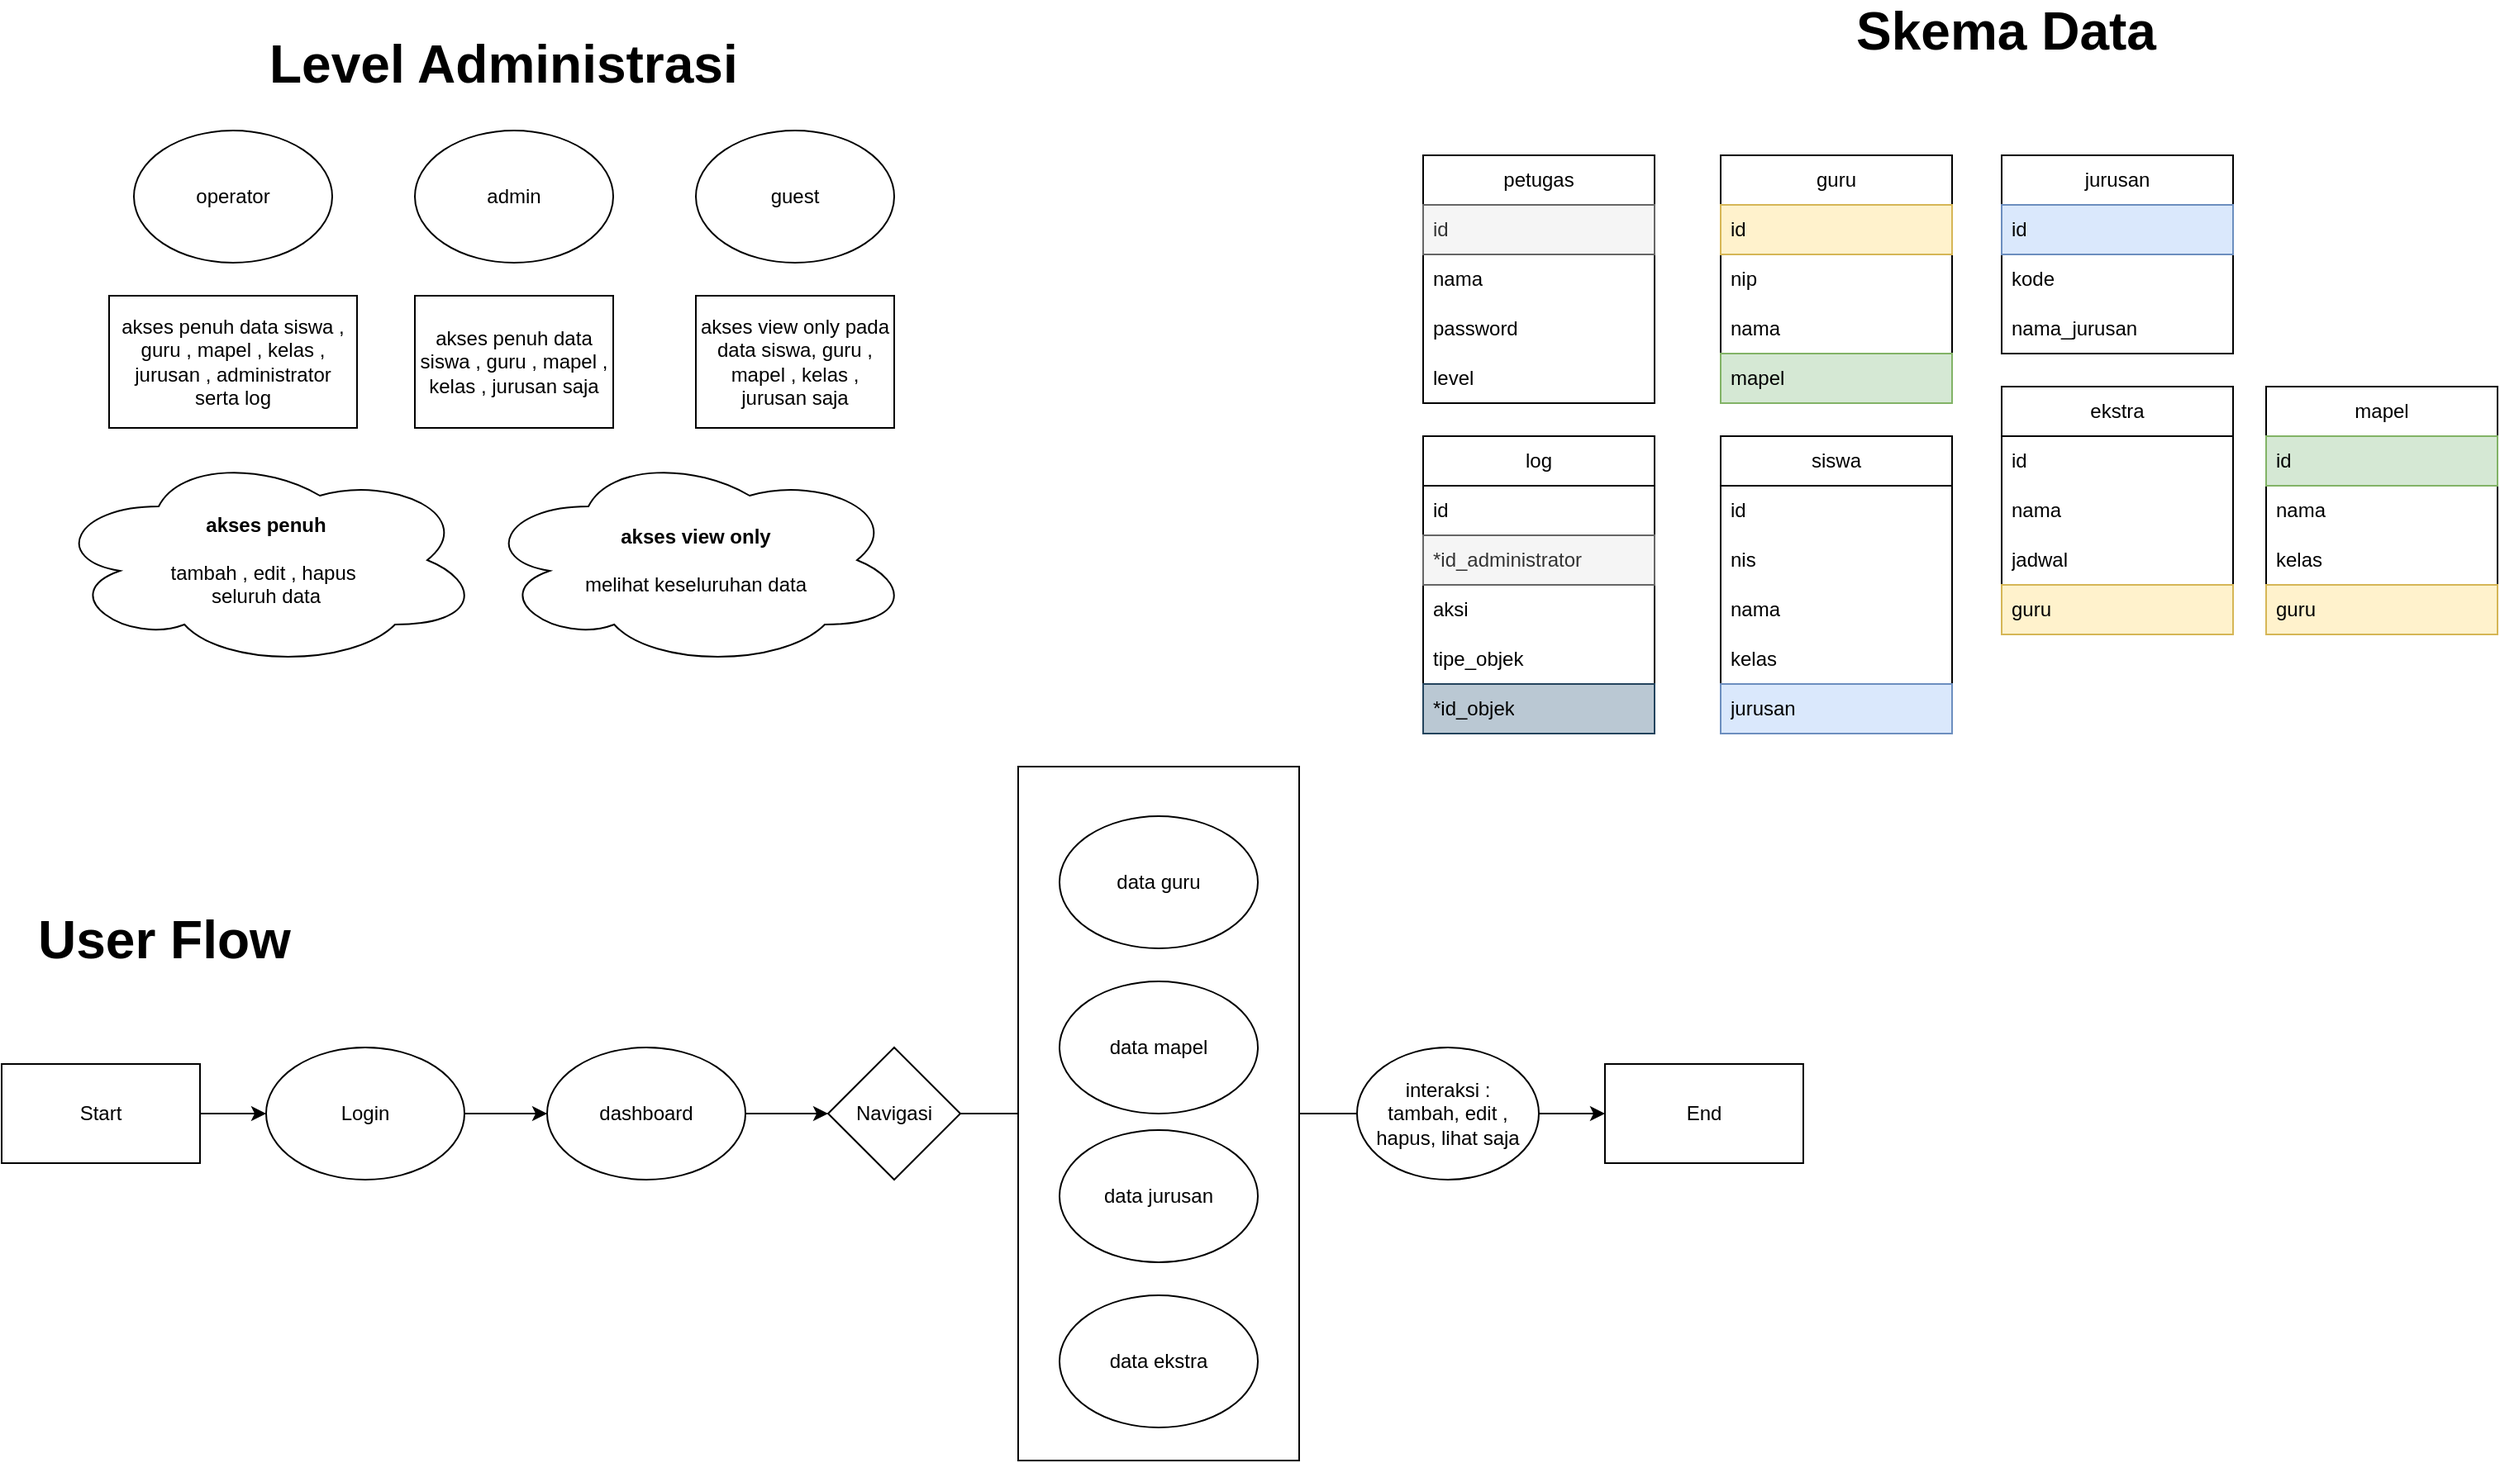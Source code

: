 <mxfile>
    <diagram id="wuUynrhXMGfQqU2JBYBd" name="Page-1">
        <mxGraphModel dx="1803" dy="654" grid="1" gridSize="10" guides="1" tooltips="1" connect="1" arrows="1" fold="1" page="1" pageScale="1" pageWidth="850" pageHeight="1100" math="0" shadow="0">
            <root>
                <mxCell id="0"/>
                <mxCell id="1" parent="0"/>
                <mxCell id="177" value="" style="rounded=0;whiteSpace=wrap;html=1;" parent="1" vertex="1">
                    <mxGeometry x="-115" y="520" width="170" height="420" as="geometry"/>
                </mxCell>
                <mxCell id="59" value="petugas" style="swimlane;fontStyle=0;childLayout=stackLayout;horizontal=1;startSize=30;horizontalStack=0;resizeParent=1;resizeParentMax=0;resizeLast=0;collapsible=1;marginBottom=0;whiteSpace=wrap;html=1;" parent="1" vertex="1">
                    <mxGeometry x="130" y="150" width="140" height="150" as="geometry">
                        <mxRectangle x="280" y="180" width="70" height="30" as="alternateBounds"/>
                    </mxGeometry>
                </mxCell>
                <mxCell id="60" value="id" style="text;strokeColor=#666666;fillColor=#f5f5f5;align=left;verticalAlign=middle;spacingLeft=4;spacingRight=4;overflow=hidden;points=[[0,0.5],[1,0.5]];portConstraint=eastwest;rotatable=0;whiteSpace=wrap;html=1;fontColor=#333333;" parent="59" vertex="1">
                    <mxGeometry y="30" width="140" height="30" as="geometry"/>
                </mxCell>
                <mxCell id="61" value="nama" style="text;strokeColor=none;fillColor=none;align=left;verticalAlign=middle;spacingLeft=4;spacingRight=4;overflow=hidden;points=[[0,0.5],[1,0.5]];portConstraint=eastwest;rotatable=0;whiteSpace=wrap;html=1;" parent="59" vertex="1">
                    <mxGeometry y="60" width="140" height="30" as="geometry"/>
                </mxCell>
                <mxCell id="62" value="password" style="text;strokeColor=none;fillColor=none;align=left;verticalAlign=middle;spacingLeft=4;spacingRight=4;overflow=hidden;points=[[0,0.5],[1,0.5]];portConstraint=eastwest;rotatable=0;whiteSpace=wrap;html=1;" parent="59" vertex="1">
                    <mxGeometry y="90" width="140" height="30" as="geometry"/>
                </mxCell>
                <mxCell id="63" value="level" style="text;strokeColor=none;fillColor=none;align=left;verticalAlign=middle;spacingLeft=4;spacingRight=4;overflow=hidden;points=[[0,0.5],[1,0.5]];portConstraint=eastwest;rotatable=0;whiteSpace=wrap;html=1;" parent="59" vertex="1">
                    <mxGeometry y="120" width="140" height="30" as="geometry"/>
                </mxCell>
                <mxCell id="72" value="&lt;span style=&quot;color: rgb(0, 0, 0);&quot;&gt;akses penuh data siswa , guru , mapel , kelas , jurusan saja&lt;/span&gt;" style="rounded=0;whiteSpace=wrap;html=1;" parent="1" vertex="1">
                    <mxGeometry x="-480" y="235" width="120" height="80" as="geometry"/>
                </mxCell>
                <mxCell id="73" value="akses penuh data siswa , guru , mapel , kelas , jurusan , administrator serta log" style="rounded=0;whiteSpace=wrap;html=1;" parent="1" vertex="1">
                    <mxGeometry x="-665" y="235" width="150" height="80" as="geometry"/>
                </mxCell>
                <mxCell id="75" value="&lt;span style=&quot;color: rgb(0, 0, 0);&quot;&gt;operator&lt;/span&gt;" style="ellipse;whiteSpace=wrap;html=1;" parent="1" vertex="1">
                    <mxGeometry x="-650" y="135" width="120" height="80" as="geometry"/>
                </mxCell>
                <mxCell id="77" value="log" style="swimlane;fontStyle=0;childLayout=stackLayout;horizontal=1;startSize=30;horizontalStack=0;resizeParent=1;resizeParentMax=0;resizeLast=0;collapsible=1;marginBottom=0;whiteSpace=wrap;html=1;" parent="1" vertex="1">
                    <mxGeometry x="130" y="320" width="140" height="180" as="geometry">
                        <mxRectangle x="280" y="180" width="70" height="30" as="alternateBounds"/>
                    </mxGeometry>
                </mxCell>
                <mxCell id="78" value="id" style="text;strokeColor=none;fillColor=none;align=left;verticalAlign=middle;spacingLeft=4;spacingRight=4;overflow=hidden;points=[[0,0.5],[1,0.5]];portConstraint=eastwest;rotatable=0;whiteSpace=wrap;html=1;" parent="77" vertex="1">
                    <mxGeometry y="30" width="140" height="30" as="geometry"/>
                </mxCell>
                <mxCell id="79" value="*id_administrator" style="text;strokeColor=#666666;fillColor=#f5f5f5;align=left;verticalAlign=middle;spacingLeft=4;spacingRight=4;overflow=hidden;points=[[0,0.5],[1,0.5]];portConstraint=eastwest;rotatable=0;whiteSpace=wrap;html=1;fontColor=#333333;" parent="77" vertex="1">
                    <mxGeometry y="60" width="140" height="30" as="geometry"/>
                </mxCell>
                <mxCell id="80" value="aksi" style="text;strokeColor=none;fillColor=none;align=left;verticalAlign=middle;spacingLeft=4;spacingRight=4;overflow=hidden;points=[[0,0.5],[1,0.5]];portConstraint=eastwest;rotatable=0;whiteSpace=wrap;html=1;" parent="77" vertex="1">
                    <mxGeometry y="90" width="140" height="30" as="geometry"/>
                </mxCell>
                <mxCell id="81" value="tipe_objek" style="text;strokeColor=none;fillColor=none;align=left;verticalAlign=middle;spacingLeft=4;spacingRight=4;overflow=hidden;points=[[0,0.5],[1,0.5]];portConstraint=eastwest;rotatable=0;whiteSpace=wrap;html=1;" parent="77" vertex="1">
                    <mxGeometry y="120" width="140" height="30" as="geometry"/>
                </mxCell>
                <mxCell id="82" value="*id_objek" style="text;strokeColor=#23445d;fillColor=#bac8d3;align=left;verticalAlign=middle;spacingLeft=4;spacingRight=4;overflow=hidden;points=[[0,0.5],[1,0.5]];portConstraint=eastwest;rotatable=0;whiteSpace=wrap;html=1;" parent="77" vertex="1">
                    <mxGeometry y="150" width="140" height="30" as="geometry"/>
                </mxCell>
                <mxCell id="84" value="admin" style="ellipse;whiteSpace=wrap;html=1;" parent="1" vertex="1">
                    <mxGeometry x="-480" y="135" width="120" height="80" as="geometry"/>
                </mxCell>
                <mxCell id="85" value="guest" style="ellipse;whiteSpace=wrap;html=1;" parent="1" vertex="1">
                    <mxGeometry x="-310" y="135" width="120" height="80" as="geometry"/>
                </mxCell>
                <mxCell id="88" value="akses view only pada data siswa, guru , mapel , kelas , jurusan saja" style="rounded=0;whiteSpace=wrap;html=1;" parent="1" vertex="1">
                    <mxGeometry x="-310" y="235" width="120" height="80" as="geometry"/>
                </mxCell>
                <mxCell id="96" value="&lt;b&gt;akses penuh&lt;/b&gt;&lt;div&gt;&lt;br&gt;&lt;/div&gt;&lt;div&gt;tambah , edit , hapus&amp;nbsp;&lt;/div&gt;&lt;div&gt;seluruh data&lt;/div&gt;" style="ellipse;shape=cloud;whiteSpace=wrap;html=1;" parent="1" vertex="1">
                    <mxGeometry x="-700" y="330" width="260" height="130" as="geometry"/>
                </mxCell>
                <mxCell id="97" value="&lt;b&gt;akses view only&lt;/b&gt;&lt;div&gt;&lt;br&gt;&lt;/div&gt;&lt;div&gt;melihat keseluruhan data&lt;/div&gt;" style="ellipse;shape=cloud;whiteSpace=wrap;html=1;" parent="1" vertex="1">
                    <mxGeometry x="-440" y="330" width="260" height="130" as="geometry"/>
                </mxCell>
                <mxCell id="98" value="Level Administrasi" style="text;html=1;align=left;verticalAlign=middle;whiteSpace=wrap;rounded=0;fontStyle=1;fontSize=32;" parent="1" vertex="1">
                    <mxGeometry x="-570" y="80" width="300" height="30" as="geometry"/>
                </mxCell>
                <mxCell id="100" value="Skema Data" style="text;html=1;align=left;verticalAlign=middle;whiteSpace=wrap;rounded=0;fontStyle=1;fontSize=32;" parent="1" vertex="1">
                    <mxGeometry x="390" y="60" width="300" height="30" as="geometry"/>
                </mxCell>
                <mxCell id="105" value="guru" style="swimlane;fontStyle=0;childLayout=stackLayout;horizontal=1;startSize=30;horizontalStack=0;resizeParent=1;resizeParentMax=0;resizeLast=0;collapsible=1;marginBottom=0;whiteSpace=wrap;html=1;" parent="1" vertex="1">
                    <mxGeometry x="310" y="150" width="140" height="150" as="geometry">
                        <mxRectangle x="280" y="180" width="70" height="30" as="alternateBounds"/>
                    </mxGeometry>
                </mxCell>
                <mxCell id="106" value="id" style="text;align=left;verticalAlign=middle;spacingLeft=4;spacingRight=4;overflow=hidden;points=[[0,0.5],[1,0.5]];portConstraint=eastwest;rotatable=0;whiteSpace=wrap;html=1;fillColor=#fff2cc;strokeColor=#d6b656;" parent="105" vertex="1">
                    <mxGeometry y="30" width="140" height="30" as="geometry"/>
                </mxCell>
                <mxCell id="107" value="nip" style="text;strokeColor=none;fillColor=none;align=left;verticalAlign=middle;spacingLeft=4;spacingRight=4;overflow=hidden;points=[[0,0.5],[1,0.5]];portConstraint=eastwest;rotatable=0;whiteSpace=wrap;html=1;" parent="105" vertex="1">
                    <mxGeometry y="60" width="140" height="30" as="geometry"/>
                </mxCell>
                <mxCell id="108" value="nama" style="text;strokeColor=none;fillColor=none;align=left;verticalAlign=middle;spacingLeft=4;spacingRight=4;overflow=hidden;points=[[0,0.5],[1,0.5]];portConstraint=eastwest;rotatable=0;whiteSpace=wrap;html=1;" parent="105" vertex="1">
                    <mxGeometry y="90" width="140" height="30" as="geometry"/>
                </mxCell>
                <mxCell id="109" value="mapel" style="text;strokeColor=#82b366;fillColor=#d5e8d4;align=left;verticalAlign=middle;spacingLeft=4;spacingRight=4;overflow=hidden;points=[[0,0.5],[1,0.5]];portConstraint=eastwest;rotatable=0;whiteSpace=wrap;html=1;" parent="105" vertex="1">
                    <mxGeometry y="120" width="140" height="30" as="geometry"/>
                </mxCell>
                <mxCell id="110" value="jurusan" style="swimlane;fontStyle=0;childLayout=stackLayout;horizontal=1;startSize=30;horizontalStack=0;resizeParent=1;resizeParentMax=0;resizeLast=0;collapsible=1;marginBottom=0;whiteSpace=wrap;html=1;" parent="1" vertex="1">
                    <mxGeometry x="480" y="150" width="140" height="120" as="geometry">
                        <mxRectangle x="280" y="180" width="70" height="30" as="alternateBounds"/>
                    </mxGeometry>
                </mxCell>
                <mxCell id="111" value="id" style="text;align=left;verticalAlign=middle;spacingLeft=4;spacingRight=4;overflow=hidden;points=[[0,0.5],[1,0.5]];portConstraint=eastwest;rotatable=0;whiteSpace=wrap;html=1;fillColor=#dae8fc;strokeColor=#6c8ebf;" parent="110" vertex="1">
                    <mxGeometry y="30" width="140" height="30" as="geometry"/>
                </mxCell>
                <mxCell id="112" value="kode" style="text;strokeColor=none;fillColor=none;align=left;verticalAlign=middle;spacingLeft=4;spacingRight=4;overflow=hidden;points=[[0,0.5],[1,0.5]];portConstraint=eastwest;rotatable=0;whiteSpace=wrap;html=1;" parent="110" vertex="1">
                    <mxGeometry y="60" width="140" height="30" as="geometry"/>
                </mxCell>
                <mxCell id="113" value="nama_jurusan" style="text;strokeColor=none;fillColor=none;align=left;verticalAlign=middle;spacingLeft=4;spacingRight=4;overflow=hidden;points=[[0,0.5],[1,0.5]];portConstraint=eastwest;rotatable=0;whiteSpace=wrap;html=1;" parent="110" vertex="1">
                    <mxGeometry y="90" width="140" height="30" as="geometry"/>
                </mxCell>
                <mxCell id="119" value="siswa" style="swimlane;fontStyle=0;childLayout=stackLayout;horizontal=1;startSize=30;horizontalStack=0;resizeParent=1;resizeParentMax=0;resizeLast=0;collapsible=1;marginBottom=0;whiteSpace=wrap;html=1;" parent="1" vertex="1">
                    <mxGeometry x="310" y="320" width="140" height="180" as="geometry">
                        <mxRectangle x="280" y="180" width="70" height="30" as="alternateBounds"/>
                    </mxGeometry>
                </mxCell>
                <mxCell id="120" value="id" style="text;align=left;verticalAlign=middle;spacingLeft=4;spacingRight=4;overflow=hidden;points=[[0,0.5],[1,0.5]];portConstraint=eastwest;rotatable=0;whiteSpace=wrap;html=1;" parent="119" vertex="1">
                    <mxGeometry y="30" width="140" height="30" as="geometry"/>
                </mxCell>
                <mxCell id="121" value="nis" style="text;strokeColor=none;fillColor=none;align=left;verticalAlign=middle;spacingLeft=4;spacingRight=4;overflow=hidden;points=[[0,0.5],[1,0.5]];portConstraint=eastwest;rotatable=0;whiteSpace=wrap;html=1;" parent="119" vertex="1">
                    <mxGeometry y="60" width="140" height="30" as="geometry"/>
                </mxCell>
                <mxCell id="122" value="nama" style="text;strokeColor=none;fillColor=none;align=left;verticalAlign=middle;spacingLeft=4;spacingRight=4;overflow=hidden;points=[[0,0.5],[1,0.5]];portConstraint=eastwest;rotatable=0;whiteSpace=wrap;html=1;" parent="119" vertex="1">
                    <mxGeometry y="90" width="140" height="30" as="geometry"/>
                </mxCell>
                <mxCell id="123" value="kelas" style="text;strokeColor=none;fillColor=none;align=left;verticalAlign=middle;spacingLeft=4;spacingRight=4;overflow=hidden;points=[[0,0.5],[1,0.5]];portConstraint=eastwest;rotatable=0;whiteSpace=wrap;html=1;" parent="119" vertex="1">
                    <mxGeometry y="120" width="140" height="30" as="geometry"/>
                </mxCell>
                <mxCell id="124" value="jurusan" style="text;strokeColor=#6c8ebf;fillColor=#dae8fc;align=left;verticalAlign=middle;spacingLeft=4;spacingRight=4;overflow=hidden;points=[[0,0.5],[1,0.5]];portConstraint=eastwest;rotatable=0;whiteSpace=wrap;html=1;" parent="119" vertex="1">
                    <mxGeometry y="150" width="140" height="30" as="geometry"/>
                </mxCell>
                <mxCell id="126" value="mapel" style="swimlane;fontStyle=0;childLayout=stackLayout;horizontal=1;startSize=30;horizontalStack=0;resizeParent=1;resizeParentMax=0;resizeLast=0;collapsible=1;marginBottom=0;whiteSpace=wrap;html=1;" parent="1" vertex="1">
                    <mxGeometry x="640" y="290" width="140" height="150" as="geometry">
                        <mxRectangle x="280" y="180" width="70" height="30" as="alternateBounds"/>
                    </mxGeometry>
                </mxCell>
                <mxCell id="127" value="id" style="text;align=left;verticalAlign=middle;spacingLeft=4;spacingRight=4;overflow=hidden;points=[[0,0.5],[1,0.5]];portConstraint=eastwest;rotatable=0;whiteSpace=wrap;html=1;fillColor=#d5e8d4;strokeColor=#82b366;" parent="126" vertex="1">
                    <mxGeometry y="30" width="140" height="30" as="geometry"/>
                </mxCell>
                <mxCell id="128" value="nama" style="text;strokeColor=none;fillColor=none;align=left;verticalAlign=middle;spacingLeft=4;spacingRight=4;overflow=hidden;points=[[0,0.5],[1,0.5]];portConstraint=eastwest;rotatable=0;whiteSpace=wrap;html=1;" parent="126" vertex="1">
                    <mxGeometry y="60" width="140" height="30" as="geometry"/>
                </mxCell>
                <mxCell id="129" value="kelas" style="text;strokeColor=none;fillColor=none;align=left;verticalAlign=middle;spacingLeft=4;spacingRight=4;overflow=hidden;points=[[0,0.5],[1,0.5]];portConstraint=eastwest;rotatable=0;whiteSpace=wrap;html=1;" parent="126" vertex="1">
                    <mxGeometry y="90" width="140" height="30" as="geometry"/>
                </mxCell>
                <mxCell id="130" value="guru" style="text;strokeColor=#d6b656;fillColor=#fff2cc;align=left;verticalAlign=middle;spacingLeft=4;spacingRight=4;overflow=hidden;points=[[0,0.5],[1,0.5]];portConstraint=eastwest;rotatable=0;whiteSpace=wrap;html=1;" parent="126" vertex="1">
                    <mxGeometry y="120" width="140" height="30" as="geometry"/>
                </mxCell>
                <mxCell id="132" value="ekstra" style="swimlane;fontStyle=0;childLayout=stackLayout;horizontal=1;startSize=30;horizontalStack=0;resizeParent=1;resizeParentMax=0;resizeLast=0;collapsible=1;marginBottom=0;whiteSpace=wrap;html=1;" parent="1" vertex="1">
                    <mxGeometry x="480" y="290" width="140" height="150" as="geometry">
                        <mxRectangle x="280" y="180" width="70" height="30" as="alternateBounds"/>
                    </mxGeometry>
                </mxCell>
                <mxCell id="133" value="id" style="text;align=left;verticalAlign=middle;spacingLeft=4;spacingRight=4;overflow=hidden;points=[[0,0.5],[1,0.5]];portConstraint=eastwest;rotatable=0;whiteSpace=wrap;html=1;" parent="132" vertex="1">
                    <mxGeometry y="30" width="140" height="30" as="geometry"/>
                </mxCell>
                <mxCell id="134" value="nama" style="text;strokeColor=none;fillColor=none;align=left;verticalAlign=middle;spacingLeft=4;spacingRight=4;overflow=hidden;points=[[0,0.5],[1,0.5]];portConstraint=eastwest;rotatable=0;whiteSpace=wrap;html=1;" parent="132" vertex="1">
                    <mxGeometry y="60" width="140" height="30" as="geometry"/>
                </mxCell>
                <mxCell id="135" value="jadwal" style="text;strokeColor=none;fillColor=none;align=left;verticalAlign=middle;spacingLeft=4;spacingRight=4;overflow=hidden;points=[[0,0.5],[1,0.5]];portConstraint=eastwest;rotatable=0;whiteSpace=wrap;html=1;" parent="132" vertex="1">
                    <mxGeometry y="90" width="140" height="30" as="geometry"/>
                </mxCell>
                <mxCell id="136" value="guru" style="text;strokeColor=#d6b656;fillColor=#fff2cc;align=left;verticalAlign=middle;spacingLeft=4;spacingRight=4;overflow=hidden;points=[[0,0.5],[1,0.5]];portConstraint=eastwest;rotatable=0;whiteSpace=wrap;html=1;" parent="132" vertex="1">
                    <mxGeometry y="120" width="140" height="30" as="geometry"/>
                </mxCell>
                <mxCell id="139" value="User Flow" style="text;html=1;align=left;verticalAlign=middle;whiteSpace=wrap;rounded=0;fontStyle=1;fontSize=32;" parent="1" vertex="1">
                    <mxGeometry x="-710" y="610" width="300" height="30" as="geometry"/>
                </mxCell>
                <mxCell id="160" value="" style="edgeStyle=none;html=1;" parent="1" source="142" target="143" edge="1">
                    <mxGeometry relative="1" as="geometry"/>
                </mxCell>
                <mxCell id="142" value="Start" style="rounded=0;whiteSpace=wrap;html=1;" parent="1" vertex="1">
                    <mxGeometry x="-730" y="700" width="120" height="60" as="geometry"/>
                </mxCell>
                <mxCell id="161" value="" style="edgeStyle=none;html=1;" parent="1" source="143" edge="1">
                    <mxGeometry relative="1" as="geometry">
                        <mxPoint x="-400" y="730.0" as="targetPoint"/>
                    </mxGeometry>
                </mxCell>
                <mxCell id="143" value="Login" style="ellipse;whiteSpace=wrap;html=1;" parent="1" vertex="1">
                    <mxGeometry x="-570" y="690" width="120" height="80" as="geometry"/>
                </mxCell>
                <mxCell id="174" value="" style="edgeStyle=none;html=1;" parent="1" source="149" target="164" edge="1">
                    <mxGeometry relative="1" as="geometry"/>
                </mxCell>
                <mxCell id="149" value="dashboard" style="ellipse;whiteSpace=wrap;html=1;" parent="1" vertex="1">
                    <mxGeometry x="-400" y="690" width="120" height="80" as="geometry"/>
                </mxCell>
                <mxCell id="153" value="data guru" style="ellipse;whiteSpace=wrap;html=1;" parent="1" vertex="1">
                    <mxGeometry x="-90" y="550" width="120" height="80" as="geometry"/>
                </mxCell>
                <mxCell id="155" value="data mapel" style="ellipse;whiteSpace=wrap;html=1;" parent="1" vertex="1">
                    <mxGeometry x="-90" y="650" width="120" height="80" as="geometry"/>
                </mxCell>
                <mxCell id="156" value="data jurusan" style="ellipse;whiteSpace=wrap;html=1;" parent="1" vertex="1">
                    <mxGeometry x="-90" y="740" width="120" height="80" as="geometry"/>
                </mxCell>
                <mxCell id="157" value="data ekstra" style="ellipse;whiteSpace=wrap;html=1;" parent="1" vertex="1">
                    <mxGeometry x="-90" y="840" width="120" height="80" as="geometry"/>
                </mxCell>
                <mxCell id="175" value="" style="edgeStyle=none;html=1;" parent="1" source="158" target="159" edge="1">
                    <mxGeometry relative="1" as="geometry"/>
                </mxCell>
                <mxCell id="158" value="interaksi :&lt;div&gt;tambah, edit , hapus, lihat saja&lt;/div&gt;" style="ellipse;whiteSpace=wrap;html=1;" parent="1" vertex="1">
                    <mxGeometry x="90" y="690" width="110" height="80" as="geometry"/>
                </mxCell>
                <mxCell id="159" value="End" style="rounded=0;whiteSpace=wrap;html=1;" parent="1" vertex="1">
                    <mxGeometry x="240" y="700" width="120" height="60" as="geometry"/>
                </mxCell>
                <mxCell id="164" value="Navigasi" style="rhombus;whiteSpace=wrap;html=1;" parent="1" vertex="1">
                    <mxGeometry x="-230" y="690" width="80" height="80" as="geometry"/>
                </mxCell>
                <mxCell id="180" value="" style="endArrow=none;html=1;exitX=1;exitY=0.5;exitDx=0;exitDy=0;" parent="1" source="164" target="177" edge="1">
                    <mxGeometry width="50" height="50" relative="1" as="geometry">
                        <mxPoint x="-90" y="750" as="sourcePoint"/>
                        <mxPoint x="-40" y="700" as="targetPoint"/>
                    </mxGeometry>
                </mxCell>
                <mxCell id="181" value="" style="endArrow=none;html=1;entryX=0;entryY=0.5;entryDx=0;entryDy=0;" parent="1" source="177" target="158" edge="1">
                    <mxGeometry width="50" height="50" relative="1" as="geometry">
                        <mxPoint x="10" y="770" as="sourcePoint"/>
                        <mxPoint x="60" y="720" as="targetPoint"/>
                    </mxGeometry>
                </mxCell>
            </root>
        </mxGraphModel>
    </diagram>
</mxfile>